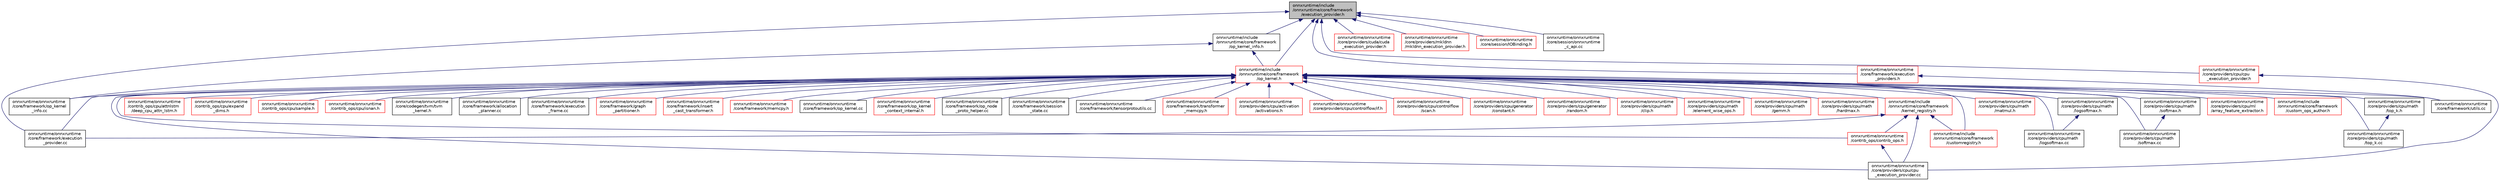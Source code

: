 digraph "onnxruntime/include/onnxruntime/core/framework/execution_provider.h"
{
  edge [fontname="Helvetica",fontsize="10",labelfontname="Helvetica",labelfontsize="10"];
  node [fontname="Helvetica",fontsize="10",shape=record];
  Node39 [label="onnxruntime/include\l/onnxruntime/core/framework\l/execution_provider.h",height=0.2,width=0.4,color="black", fillcolor="grey75", style="filled", fontcolor="black"];
  Node39 -> Node40 [dir="back",color="midnightblue",fontsize="10",style="solid",fontname="Helvetica"];
  Node40 [label="onnxruntime/include\l/onnxruntime/core/framework\l/op_kernel.h",height=0.2,width=0.4,color="red", fillcolor="white", style="filled",URL="$op__kernel_8h.html"];
  Node40 -> Node41 [dir="back",color="midnightblue",fontsize="10",style="solid",fontname="Helvetica"];
  Node41 [label="onnxruntime/include\l/onnxruntime/core/framework\l/custom_ops_author.h",height=0.2,width=0.4,color="red", fillcolor="white", style="filled",URL="$custom__ops__author_8h.html"];
  Node40 -> Node45 [dir="back",color="midnightblue",fontsize="10",style="solid",fontname="Helvetica"];
  Node45 [label="onnxruntime/include\l/onnxruntime/core/framework\l/customregistry.h",height=0.2,width=0.4,color="red", fillcolor="white", style="filled",URL="$customregistry_8h.html"];
  Node40 -> Node48 [dir="back",color="midnightblue",fontsize="10",style="solid",fontname="Helvetica"];
  Node48 [label="onnxruntime/include\l/onnxruntime/core/framework\l/kernel_registry.h",height=0.2,width=0.4,color="red", fillcolor="white", style="filled",URL="$kernel__registry_8h.html"];
  Node48 -> Node45 [dir="back",color="midnightblue",fontsize="10",style="solid",fontname="Helvetica"];
  Node48 -> Node49 [dir="back",color="midnightblue",fontsize="10",style="solid",fontname="Helvetica"];
  Node49 [label="onnxruntime/onnxruntime\l/contrib_ops/contrib_ops.h",height=0.2,width=0.4,color="red", fillcolor="white", style="filled",URL="$contrib__ops_8h.html"];
  Node49 -> Node52 [dir="back",color="midnightblue",fontsize="10",style="solid",fontname="Helvetica"];
  Node52 [label="onnxruntime/onnxruntime\l/core/providers/cpu/cpu\l_execution_provider.cc",height=0.2,width=0.4,color="black", fillcolor="white", style="filled",URL="$cpu__execution__provider_8cc.html"];
  Node48 -> Node53 [dir="back",color="midnightblue",fontsize="10",style="solid",fontname="Helvetica"];
  Node53 [label="onnxruntime/onnxruntime\l/core/framework/execution\l_provider.cc",height=0.2,width=0.4,color="black", fillcolor="white", style="filled",URL="$execution__provider_8cc.html"];
  Node48 -> Node52 [dir="back",color="midnightblue",fontsize="10",style="solid",fontname="Helvetica"];
  Node40 -> Node49 [dir="back",color="midnightblue",fontsize="10",style="solid",fontname="Helvetica"];
  Node40 -> Node58 [dir="back",color="midnightblue",fontsize="10",style="solid",fontname="Helvetica"];
  Node58 [label="onnxruntime/onnxruntime\l/contrib_ops/cpu/attnlstm\l/deep_cpu_attn_lstm.h",height=0.2,width=0.4,color="red", fillcolor="white", style="filled",URL="$deep__cpu__attn__lstm_8h.html"];
  Node40 -> Node60 [dir="back",color="midnightblue",fontsize="10",style="solid",fontname="Helvetica"];
  Node60 [label="onnxruntime/onnxruntime\l/contrib_ops/cpu/expand\l_dims.h",height=0.2,width=0.4,color="red", fillcolor="white", style="filled",URL="$expand__dims_8h.html"];
  Node40 -> Node62 [dir="back",color="midnightblue",fontsize="10",style="solid",fontname="Helvetica"];
  Node62 [label="onnxruntime/onnxruntime\l/contrib_ops/cpu/sample.h",height=0.2,width=0.4,color="red", fillcolor="white", style="filled",URL="$sample_8h.html"];
  Node40 -> Node64 [dir="back",color="midnightblue",fontsize="10",style="solid",fontname="Helvetica"];
  Node64 [label="onnxruntime/onnxruntime\l/contrib_ops/cpu/isnan.h",height=0.2,width=0.4,color="red", fillcolor="white", style="filled",URL="$isnan_8h.html"];
  Node40 -> Node66 [dir="back",color="midnightblue",fontsize="10",style="solid",fontname="Helvetica"];
  Node66 [label="onnxruntime/onnxruntime\l/core/codegen/tvm/tvm\l_kernel.h",height=0.2,width=0.4,color="black", fillcolor="white", style="filled",URL="$tvm__kernel_8h.html"];
  Node40 -> Node67 [dir="back",color="midnightblue",fontsize="10",style="solid",fontname="Helvetica"];
  Node67 [label="onnxruntime/onnxruntime\l/core/framework/allocation\l_planner.cc",height=0.2,width=0.4,color="black", fillcolor="white", style="filled",URL="$allocation__planner_8cc.html"];
  Node40 -> Node68 [dir="back",color="midnightblue",fontsize="10",style="solid",fontname="Helvetica"];
  Node68 [label="onnxruntime/onnxruntime\l/core/framework/execution\l_frame.cc",height=0.2,width=0.4,color="black", fillcolor="white", style="filled",URL="$execution__frame_8cc.html"];
  Node40 -> Node53 [dir="back",color="midnightblue",fontsize="10",style="solid",fontname="Helvetica"];
  Node40 -> Node69 [dir="back",color="midnightblue",fontsize="10",style="solid",fontname="Helvetica"];
  Node69 [label="onnxruntime/onnxruntime\l/core/framework/graph\l_partitioner.h",height=0.2,width=0.4,color="red", fillcolor="white", style="filled",URL="$graph__partitioner_8h.html"];
  Node40 -> Node71 [dir="back",color="midnightblue",fontsize="10",style="solid",fontname="Helvetica"];
  Node71 [label="onnxruntime/onnxruntime\l/core/framework/insert\l_cast_transformer.h",height=0.2,width=0.4,color="red", fillcolor="white", style="filled",URL="$insert__cast__transformer_8h.html"];
  Node40 -> Node73 [dir="back",color="midnightblue",fontsize="10",style="solid",fontname="Helvetica"];
  Node73 [label="onnxruntime/onnxruntime\l/core/framework/memcpy.h",height=0.2,width=0.4,color="red", fillcolor="white", style="filled",URL="$memcpy_8h.html"];
  Node40 -> Node75 [dir="back",color="midnightblue",fontsize="10",style="solid",fontname="Helvetica"];
  Node75 [label="onnxruntime/onnxruntime\l/core/framework/op_kernel.cc",height=0.2,width=0.4,color="black", fillcolor="white", style="filled",URL="$op__kernel_8cc.html"];
  Node40 -> Node76 [dir="back",color="midnightblue",fontsize="10",style="solid",fontname="Helvetica"];
  Node76 [label="onnxruntime/onnxruntime\l/core/framework/op_kernel\l_context_internal.h",height=0.2,width=0.4,color="red", fillcolor="white", style="filled",URL="$op__kernel__context__internal_8h.html"];
  Node40 -> Node81 [dir="back",color="midnightblue",fontsize="10",style="solid",fontname="Helvetica"];
  Node81 [label="onnxruntime/onnxruntime\l/core/framework/op_kernel\l_info.cc",height=0.2,width=0.4,color="black", fillcolor="white", style="filled",URL="$op__kernel__info_8cc.html"];
  Node40 -> Node82 [dir="back",color="midnightblue",fontsize="10",style="solid",fontname="Helvetica"];
  Node82 [label="onnxruntime/onnxruntime\l/core/framework/op_node\l_proto_helper.cc",height=0.2,width=0.4,color="black", fillcolor="white", style="filled",URL="$op__node__proto__helper_8cc.html"];
  Node40 -> Node83 [dir="back",color="midnightblue",fontsize="10",style="solid",fontname="Helvetica"];
  Node83 [label="onnxruntime/onnxruntime\l/core/framework/session\l_state.cc",height=0.2,width=0.4,color="black", fillcolor="white", style="filled",URL="$session__state_8cc.html"];
  Node40 -> Node84 [dir="back",color="midnightblue",fontsize="10",style="solid",fontname="Helvetica"];
  Node84 [label="onnxruntime/onnxruntime\l/core/framework/tensorprotoutils.cc",height=0.2,width=0.4,color="black", fillcolor="white", style="filled",URL="$tensorprotoutils_8cc.html"];
  Node40 -> Node85 [dir="back",color="midnightblue",fontsize="10",style="solid",fontname="Helvetica"];
  Node85 [label="onnxruntime/onnxruntime\l/core/framework/transformer\l_memcpy.h",height=0.2,width=0.4,color="red", fillcolor="white", style="filled",URL="$transformer__memcpy_8h.html"];
  Node40 -> Node87 [dir="back",color="midnightblue",fontsize="10",style="solid",fontname="Helvetica"];
  Node87 [label="onnxruntime/onnxruntime\l/core/framework/utils.cc",height=0.2,width=0.4,color="black", fillcolor="white", style="filled",URL="$utils_8cc.html"];
  Node40 -> Node88 [dir="back",color="midnightblue",fontsize="10",style="solid",fontname="Helvetica"];
  Node88 [label="onnxruntime/onnxruntime\l/core/providers/cpu/activation\l/activations.h",height=0.2,width=0.4,color="red", fillcolor="white", style="filled",URL="$cpu_2activation_2activations_8h.html"];
  Node40 -> Node90 [dir="back",color="midnightblue",fontsize="10",style="solid",fontname="Helvetica"];
  Node90 [label="onnxruntime/onnxruntime\l/core/providers/cpu/controlflow/if.h",height=0.2,width=0.4,color="red", fillcolor="white", style="filled",URL="$if_8h.html"];
  Node40 -> Node91 [dir="back",color="midnightblue",fontsize="10",style="solid",fontname="Helvetica"];
  Node91 [label="onnxruntime/onnxruntime\l/core/providers/cpu/controlflow\l/scan.h",height=0.2,width=0.4,color="red", fillcolor="white", style="filled",URL="$scan_8h.html"];
  Node40 -> Node52 [dir="back",color="midnightblue",fontsize="10",style="solid",fontname="Helvetica"];
  Node40 -> Node92 [dir="back",color="midnightblue",fontsize="10",style="solid",fontname="Helvetica"];
  Node92 [label="onnxruntime/onnxruntime\l/core/providers/cpu/generator\l/constant.h",height=0.2,width=0.4,color="red", fillcolor="white", style="filled",URL="$constant_8h.html"];
  Node40 -> Node94 [dir="back",color="midnightblue",fontsize="10",style="solid",fontname="Helvetica"];
  Node94 [label="onnxruntime/onnxruntime\l/core/providers/cpu/generator\l/random.h",height=0.2,width=0.4,color="red", fillcolor="white", style="filled",URL="$random_8h.html"];
  Node40 -> Node96 [dir="back",color="midnightblue",fontsize="10",style="solid",fontname="Helvetica"];
  Node96 [label="onnxruntime/onnxruntime\l/core/providers/cpu/math\l/clip.h",height=0.2,width=0.4,color="red", fillcolor="white", style="filled",URL="$clip_8h.html"];
  Node40 -> Node98 [dir="back",color="midnightblue",fontsize="10",style="solid",fontname="Helvetica"];
  Node98 [label="onnxruntime/onnxruntime\l/core/providers/cpu/math\l/element_wise_ops.h",height=0.2,width=0.4,color="red", fillcolor="white", style="filled",URL="$element__wise__ops_8h.html"];
  Node40 -> Node100 [dir="back",color="midnightblue",fontsize="10",style="solid",fontname="Helvetica"];
  Node100 [label="onnxruntime/onnxruntime\l/core/providers/cpu/math\l/gemm.h",height=0.2,width=0.4,color="red", fillcolor="white", style="filled",URL="$cpu_2math_2gemm_8h.html"];
  Node40 -> Node102 [dir="back",color="midnightblue",fontsize="10",style="solid",fontname="Helvetica"];
  Node102 [label="onnxruntime/onnxruntime\l/core/providers/cpu/math\l/hardmax.h",height=0.2,width=0.4,color="red", fillcolor="white", style="filled",URL="$hardmax_8h.html"];
  Node40 -> Node104 [dir="back",color="midnightblue",fontsize="10",style="solid",fontname="Helvetica"];
  Node104 [label="onnxruntime/onnxruntime\l/core/providers/cpu/math\l/logsoftmax.cc",height=0.2,width=0.4,color="black", fillcolor="white", style="filled",URL="$logsoftmax_8cc.html"];
  Node40 -> Node105 [dir="back",color="midnightblue",fontsize="10",style="solid",fontname="Helvetica"];
  Node105 [label="onnxruntime/onnxruntime\l/core/providers/cpu/math\l/logsoftmax.h",height=0.2,width=0.4,color="black", fillcolor="white", style="filled",URL="$logsoftmax_8h.html"];
  Node105 -> Node104 [dir="back",color="midnightblue",fontsize="10",style="solid",fontname="Helvetica"];
  Node40 -> Node106 [dir="back",color="midnightblue",fontsize="10",style="solid",fontname="Helvetica"];
  Node106 [label="onnxruntime/onnxruntime\l/core/providers/cpu/math\l/matmul.h",height=0.2,width=0.4,color="red", fillcolor="white", style="filled",URL="$cpu_2math_2matmul_8h.html"];
  Node40 -> Node108 [dir="back",color="midnightblue",fontsize="10",style="solid",fontname="Helvetica"];
  Node108 [label="onnxruntime/onnxruntime\l/core/providers/cpu/math\l/softmax.cc",height=0.2,width=0.4,color="black", fillcolor="white", style="filled",URL="$cpu_2math_2softmax_8cc.html"];
  Node40 -> Node109 [dir="back",color="midnightblue",fontsize="10",style="solid",fontname="Helvetica"];
  Node109 [label="onnxruntime/onnxruntime\l/core/providers/cpu/math\l/softmax.h",height=0.2,width=0.4,color="black", fillcolor="white", style="filled",URL="$cpu_2math_2softmax_8h.html"];
  Node109 -> Node108 [dir="back",color="midnightblue",fontsize="10",style="solid",fontname="Helvetica"];
  Node40 -> Node110 [dir="back",color="midnightblue",fontsize="10",style="solid",fontname="Helvetica"];
  Node110 [label="onnxruntime/onnxruntime\l/core/providers/cpu/math\l/top_k.cc",height=0.2,width=0.4,color="black", fillcolor="white", style="filled",URL="$top__k_8cc.html"];
  Node40 -> Node111 [dir="back",color="midnightblue",fontsize="10",style="solid",fontname="Helvetica"];
  Node111 [label="onnxruntime/onnxruntime\l/core/providers/cpu/math\l/top_k.h",height=0.2,width=0.4,color="black", fillcolor="white", style="filled",URL="$top__k_8h.html"];
  Node111 -> Node110 [dir="back",color="midnightblue",fontsize="10",style="solid",fontname="Helvetica"];
  Node40 -> Node112 [dir="back",color="midnightblue",fontsize="10",style="solid",fontname="Helvetica"];
  Node112 [label="onnxruntime/onnxruntime\l/core/providers/cpu/ml\l/array_feature_extractor.h",height=0.2,width=0.4,color="red", fillcolor="white", style="filled",URL="$array__feature__extractor_8h.html"];
  Node39 -> Node300 [dir="back",color="midnightblue",fontsize="10",style="solid",fontname="Helvetica"];
  Node300 [label="onnxruntime/include\l/onnxruntime/core/framework\l/op_kernel_info.h",height=0.2,width=0.4,color="black", fillcolor="white", style="filled",URL="$op__kernel__info_8h.html"];
  Node300 -> Node40 [dir="back",color="midnightblue",fontsize="10",style="solid",fontname="Helvetica"];
  Node300 -> Node81 [dir="back",color="midnightblue",fontsize="10",style="solid",fontname="Helvetica"];
  Node39 -> Node53 [dir="back",color="midnightblue",fontsize="10",style="solid",fontname="Helvetica"];
  Node39 -> Node301 [dir="back",color="midnightblue",fontsize="10",style="solid",fontname="Helvetica"];
  Node301 [label="onnxruntime/onnxruntime\l/core/framework/execution\l_providers.h",height=0.2,width=0.4,color="red", fillcolor="white", style="filled",URL="$execution__providers_8h.html"];
  Node301 -> Node87 [dir="back",color="midnightblue",fontsize="10",style="solid",fontname="Helvetica"];
  Node39 -> Node305 [dir="back",color="midnightblue",fontsize="10",style="solid",fontname="Helvetica"];
  Node305 [label="onnxruntime/onnxruntime\l/core/providers/cpu/cpu\l_execution_provider.h",height=0.2,width=0.4,color="red", fillcolor="white", style="filled",URL="$cpu__execution__provider_8h.html"];
  Node305 -> Node52 [dir="back",color="midnightblue",fontsize="10",style="solid",fontname="Helvetica"];
  Node39 -> Node308 [dir="back",color="midnightblue",fontsize="10",style="solid",fontname="Helvetica"];
  Node308 [label="onnxruntime/onnxruntime\l/core/providers/cuda/cuda\l_execution_provider.h",height=0.2,width=0.4,color="red", fillcolor="white", style="filled",URL="$cuda__execution__provider_8h.html"];
  Node39 -> Node311 [dir="back",color="midnightblue",fontsize="10",style="solid",fontname="Helvetica"];
  Node311 [label="onnxruntime/onnxruntime\l/core/providers/mkldnn\l/mkldnn_execution_provider.h",height=0.2,width=0.4,color="red", fillcolor="white", style="filled",URL="$mkldnn__execution__provider_8h.html"];
  Node39 -> Node313 [dir="back",color="midnightblue",fontsize="10",style="solid",fontname="Helvetica"];
  Node313 [label="onnxruntime/onnxruntime\l/core/session/IOBinding.h",height=0.2,width=0.4,color="red", fillcolor="white", style="filled",URL="$IOBinding_8h.html"];
  Node39 -> Node314 [dir="back",color="midnightblue",fontsize="10",style="solid",fontname="Helvetica"];
  Node314 [label="onnxruntime/onnxruntime\l/core/session/onnxruntime\l_c_api.cc",height=0.2,width=0.4,color="black", fillcolor="white", style="filled",URL="$onnxruntime__c__api_8cc.html"];
}
